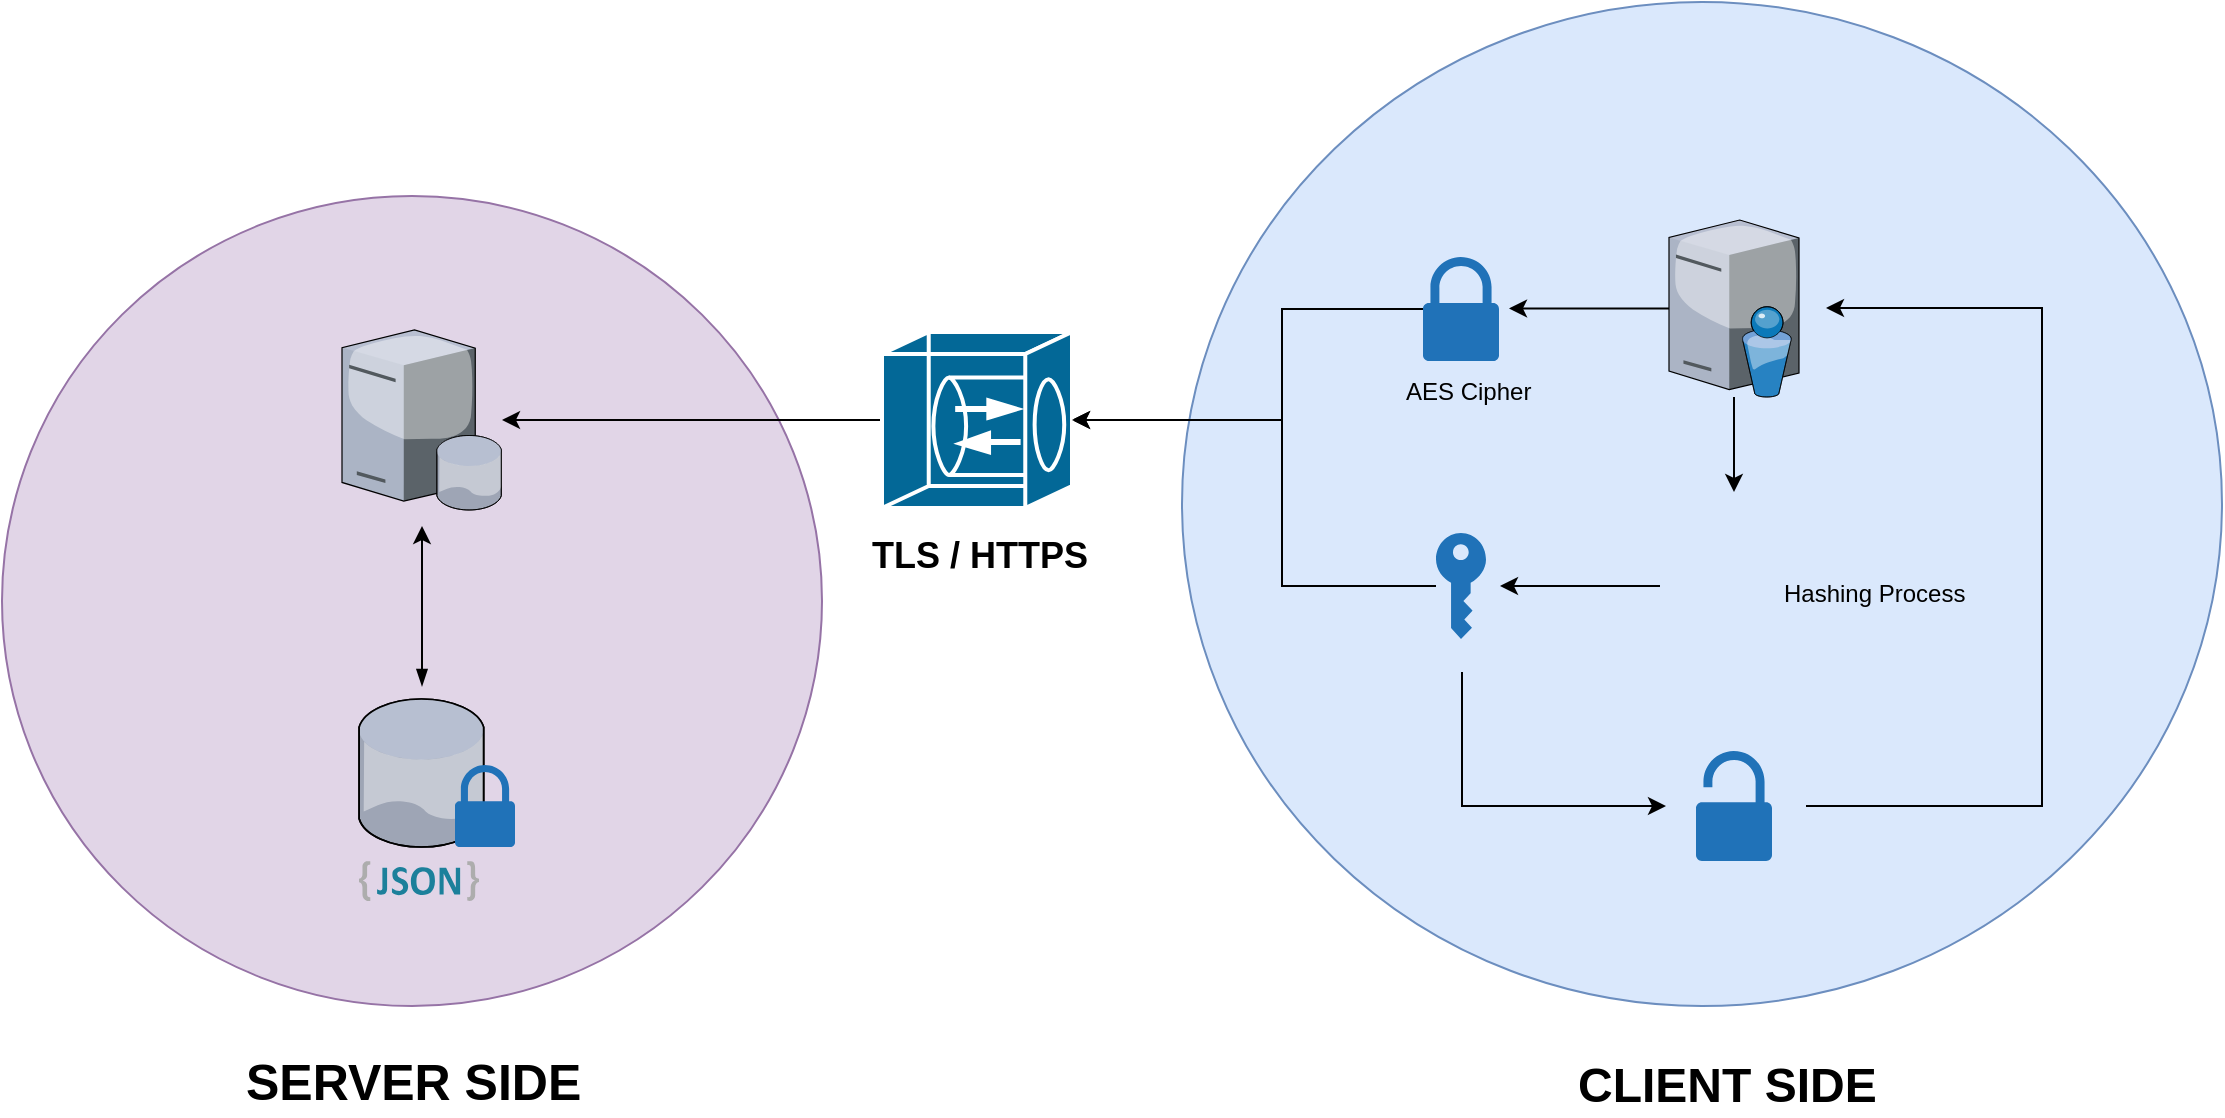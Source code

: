 <mxfile version="10.6.0" type="device"><diagram id="wFTvHgKlErtnq-pTCw6S" name="Page-1"><mxGraphModel dx="2015" dy="1758" grid="1" gridSize="10" guides="1" tooltips="1" connect="1" arrows="1" fold="1" page="1" pageScale="1" pageWidth="827" pageHeight="1169" math="0" shadow="0"><root><mxCell id="0"/><mxCell id="1" parent="0"/><mxCell id="lqc7fgNpK4WWWH5hv6l7-40" value="" style="ellipse;whiteSpace=wrap;html=1;fillColor=#dae8fc;strokeColor=#6c8ebf;" vertex="1" parent="1"><mxGeometry x="480" y="-12" width="520" height="502" as="geometry"/></mxCell><mxCell id="lqc7fgNpK4WWWH5hv6l7-39" value="" style="ellipse;whiteSpace=wrap;html=1;fillColor=#e1d5e7;strokeColor=#9673a6;" vertex="1" parent="1"><mxGeometry x="-110" y="85" width="410" height="405" as="geometry"/></mxCell><mxCell id="lqc7fgNpK4WWWH5hv6l7-6" value="" style="dashed=0;outlineConnect=0;html=1;align=center;labelPosition=center;verticalLabelPosition=bottom;verticalAlign=top;shape=mxgraph.weblogos.json_2" vertex="1" parent="1"><mxGeometry x="68.5" y="417.5" width="60" height="20" as="geometry"/></mxCell><mxCell id="lqc7fgNpK4WWWH5hv6l7-43" style="edgeStyle=orthogonalEdgeStyle;rounded=0;orthogonalLoop=1;jettySize=auto;html=1;entryX=1;entryY=0.5;entryDx=0;entryDy=0;entryPerimeter=0;" edge="1" parent="1" source="lqc7fgNpK4WWWH5hv6l7-13" target="lqc7fgNpK4WWWH5hv6l7-18"><mxGeometry relative="1" as="geometry"><Array as="points"><mxPoint x="530" y="142"/><mxPoint x="530" y="197"/></Array></mxGeometry></mxCell><mxCell id="lqc7fgNpK4WWWH5hv6l7-13" value="" style="shadow=0;dashed=0;html=1;strokeColor=none;labelPosition=center;verticalLabelPosition=bottom;verticalAlign=top;outlineConnect=0;align=center;shape=mxgraph.office.security.lock_protected;fillColor=#2072B8;" vertex="1" parent="1"><mxGeometry x="600.5" y="115.5" width="38" height="52" as="geometry"/></mxCell><mxCell id="lqc7fgNpK4WWWH5hv6l7-25" style="edgeStyle=orthogonalEdgeStyle;rounded=0;orthogonalLoop=1;jettySize=auto;html=1;" edge="1" parent="1" source="lqc7fgNpK4WWWH5hv6l7-14"><mxGeometry relative="1" as="geometry"><mxPoint x="756" y="233" as="targetPoint"/></mxGeometry></mxCell><mxCell id="lqc7fgNpK4WWWH5hv6l7-29" value="" style="edgeStyle=orthogonalEdgeStyle;rounded=0;orthogonalLoop=1;jettySize=auto;html=1;" edge="1" parent="1" source="lqc7fgNpK4WWWH5hv6l7-14"><mxGeometry relative="1" as="geometry"><mxPoint x="643.5" y="141.25" as="targetPoint"/></mxGeometry></mxCell><mxCell id="lqc7fgNpK4WWWH5hv6l7-14" value="" style="verticalLabelPosition=bottom;aspect=fixed;html=1;verticalAlign=top;strokeColor=none;align=center;outlineConnect=0;shape=mxgraph.citrix.directory_server;" vertex="1" parent="1"><mxGeometry x="723.5" y="97" width="65" height="88.5" as="geometry"/></mxCell><mxCell id="lqc7fgNpK4WWWH5hv6l7-15" value="" style="verticalLabelPosition=bottom;aspect=fixed;html=1;verticalAlign=top;strokeColor=none;align=center;outlineConnect=0;shape=mxgraph.citrix.database_server;" vertex="1" parent="1"><mxGeometry x="60" y="152" width="80" height="90" as="geometry"/></mxCell><mxCell id="lqc7fgNpK4WWWH5hv6l7-45" style="edgeStyle=orthogonalEdgeStyle;rounded=0;orthogonalLoop=1;jettySize=auto;html=1;" edge="1" parent="1" source="lqc7fgNpK4WWWH5hv6l7-18" target="lqc7fgNpK4WWWH5hv6l7-15"><mxGeometry relative="1" as="geometry"/></mxCell><mxCell id="lqc7fgNpK4WWWH5hv6l7-18" value="" style="shape=mxgraph.cisco.misc.ssl_terminator;html=1;dashed=0;fillColor=#036897;strokeColor=#ffffff;strokeWidth=2;verticalLabelPosition=bottom;verticalAlign=top" vertex="1" parent="1"><mxGeometry x="330" y="153" width="95" height="88" as="geometry"/></mxCell><mxCell id="lqc7fgNpK4WWWH5hv6l7-19" value="&lt;b&gt;&lt;font style=&quot;font-size: 18px&quot;&gt;TLS / HTTPS&lt;/font&gt;&lt;/b&gt;" style="text;html=1;resizable=0;points=[];autosize=1;align=left;verticalAlign=top;spacingTop=-4;" vertex="1" parent="1"><mxGeometry x="323" y="251.5" width="120" height="20" as="geometry"/></mxCell><mxCell id="lqc7fgNpK4WWWH5hv6l7-37" style="edgeStyle=orthogonalEdgeStyle;rounded=0;orthogonalLoop=1;jettySize=auto;html=1;" edge="1" parent="1"><mxGeometry relative="1" as="geometry"><mxPoint x="792" y="390" as="sourcePoint"/><mxPoint x="802" y="141" as="targetPoint"/><Array as="points"><mxPoint x="910" y="390"/><mxPoint x="910" y="141"/></Array></mxGeometry></mxCell><mxCell id="lqc7fgNpK4WWWH5hv6l7-22" value="" style="shadow=0;dashed=0;html=1;strokeColor=none;labelPosition=center;verticalLabelPosition=bottom;verticalAlign=top;outlineConnect=0;align=center;shape=mxgraph.office.security.lock_unprotected;fillColor=#2072B8;" vertex="1" parent="1"><mxGeometry x="737" y="362.5" width="38" height="55" as="geometry"/></mxCell><mxCell id="lqc7fgNpK4WWWH5hv6l7-27" value="" style="edgeStyle=orthogonalEdgeStyle;rounded=0;orthogonalLoop=1;jettySize=auto;html=1;" edge="1" parent="1" source="lqc7fgNpK4WWWH5hv6l7-23"><mxGeometry relative="1" as="geometry"><mxPoint x="639" y="280" as="targetPoint"/></mxGeometry></mxCell><mxCell id="lqc7fgNpK4WWWH5hv6l7-23" value="" style="shape=image;html=1;verticalAlign=top;verticalLabelPosition=bottom;labelBackgroundColor=#ffffff;imageAspect=0;aspect=fixed;image=https://cdn4.iconfinder.com/data/icons/ui-actions/20/funnel-128.png" vertex="1" parent="1"><mxGeometry x="719" y="243" width="74" height="74" as="geometry"/></mxCell><mxCell id="lqc7fgNpK4WWWH5hv6l7-36" value="" style="edgeStyle=orthogonalEdgeStyle;rounded=0;orthogonalLoop=1;jettySize=auto;html=1;" edge="1" parent="1"><mxGeometry relative="1" as="geometry"><mxPoint x="620" y="323" as="sourcePoint"/><mxPoint x="722" y="390" as="targetPoint"/><Array as="points"><mxPoint x="620" y="390"/></Array></mxGeometry></mxCell><mxCell id="lqc7fgNpK4WWWH5hv6l7-44" style="edgeStyle=orthogonalEdgeStyle;rounded=0;orthogonalLoop=1;jettySize=auto;html=1;entryX=1;entryY=0.5;entryDx=0;entryDy=0;entryPerimeter=0;" edge="1" parent="1" source="lqc7fgNpK4WWWH5hv6l7-24" target="lqc7fgNpK4WWWH5hv6l7-18"><mxGeometry relative="1" as="geometry"><Array as="points"><mxPoint x="530" y="280"/><mxPoint x="530" y="197"/></Array></mxGeometry></mxCell><mxCell id="lqc7fgNpK4WWWH5hv6l7-24" value="" style="shadow=0;dashed=0;html=1;strokeColor=none;labelPosition=center;verticalLabelPosition=bottom;verticalAlign=top;outlineConnect=0;align=center;shape=mxgraph.office.security.key_permissions;fillColor=#2072B8;" vertex="1" parent="1"><mxGeometry x="607" y="253.5" width="25" height="53" as="geometry"/></mxCell><mxCell id="lqc7fgNpK4WWWH5hv6l7-32" value="Hashing Process" style="text;html=1;resizable=0;points=[];autosize=1;align=left;verticalAlign=top;spacingTop=-4;" vertex="1" parent="1"><mxGeometry x="779" y="274" width="110" height="20" as="geometry"/></mxCell><mxCell id="lqc7fgNpK4WWWH5hv6l7-33" value="&lt;font style=&quot;font-size: 24px&quot;&gt;&lt;b&gt;CLIENT SIDE&lt;/b&gt;&lt;/font&gt;" style="text;html=1;resizable=0;points=[];autosize=1;align=left;verticalAlign=top;spacingTop=-4;" vertex="1" parent="1"><mxGeometry x="676" y="513" width="170" height="20" as="geometry"/></mxCell><mxCell id="lqc7fgNpK4WWWH5hv6l7-34" value="&lt;font style=&quot;font-size: 25px&quot;&gt;&lt;b&gt;SERVER SIDE&lt;/b&gt;&lt;/font&gt;" style="text;html=1;resizable=0;points=[];autosize=1;align=left;verticalAlign=top;spacingTop=-4;" vertex="1" parent="1"><mxGeometry x="10" y="510" width="180" height="20" as="geometry"/></mxCell><mxCell id="lqc7fgNpK4WWWH5hv6l7-38" value="AES Cipher" style="text;html=1;resizable=0;points=[];autosize=1;align=left;verticalAlign=top;spacingTop=-4;" vertex="1" parent="1"><mxGeometry x="590" y="172.5" width="80" height="20" as="geometry"/></mxCell><mxCell id="lqc7fgNpK4WWWH5hv6l7-46" style="edgeStyle=orthogonalEdgeStyle;rounded=0;orthogonalLoop=1;jettySize=auto;html=1;startArrow=blockThin;startFill=1;" edge="1" parent="1"><mxGeometry relative="1" as="geometry"><mxPoint x="100" y="330" as="sourcePoint"/><mxPoint x="100" y="250" as="targetPoint"/></mxGeometry></mxCell><mxCell id="lqc7fgNpK4WWWH5hv6l7-41" value="" style="verticalLabelPosition=bottom;aspect=fixed;html=1;verticalAlign=top;strokeColor=none;align=center;outlineConnect=0;shape=mxgraph.citrix.database;" vertex="1" parent="1"><mxGeometry x="68.5" y="336.5" width="63" height="74" as="geometry"/></mxCell><mxCell id="lqc7fgNpK4WWWH5hv6l7-47" value="" style="shape=image;html=1;verticalAlign=top;verticalLabelPosition=bottom;labelBackgroundColor=#ffffff;imageAspect=0;aspect=fixed;image=https://cdn3.iconfinder.com/data/icons/arabia-io-2/128/arabia.io-3-2.png" vertex="1" parent="1"><mxGeometry x="-14" y="257" width="61" height="61" as="geometry"/></mxCell><mxCell id="lqc7fgNpK4WWWH5hv6l7-48" value="" style="shadow=0;dashed=0;html=1;strokeColor=none;labelPosition=center;verticalLabelPosition=bottom;verticalAlign=top;outlineConnect=0;align=center;shape=mxgraph.office.security.lock_protected;fillColor=#2072B8;" vertex="1" parent="1"><mxGeometry x="116.5" y="369.5" width="30" height="41" as="geometry"/></mxCell></root></mxGraphModel></diagram></mxfile>
